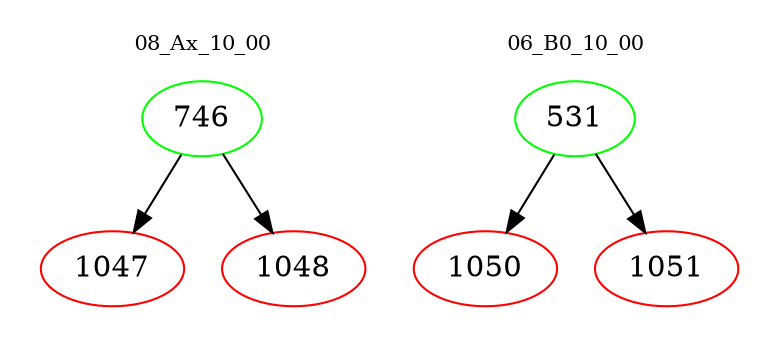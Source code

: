 digraph{
subgraph cluster_0 {
color = white
label = "08_Ax_10_00";
fontsize=10;
T0_746 [label="746", color="green"]
T0_746 -> T0_1047 [color="black"]
T0_1047 [label="1047", color="red"]
T0_746 -> T0_1048 [color="black"]
T0_1048 [label="1048", color="red"]
}
subgraph cluster_1 {
color = white
label = "06_B0_10_00";
fontsize=10;
T1_531 [label="531", color="green"]
T1_531 -> T1_1050 [color="black"]
T1_1050 [label="1050", color="red"]
T1_531 -> T1_1051 [color="black"]
T1_1051 [label="1051", color="red"]
}
}
